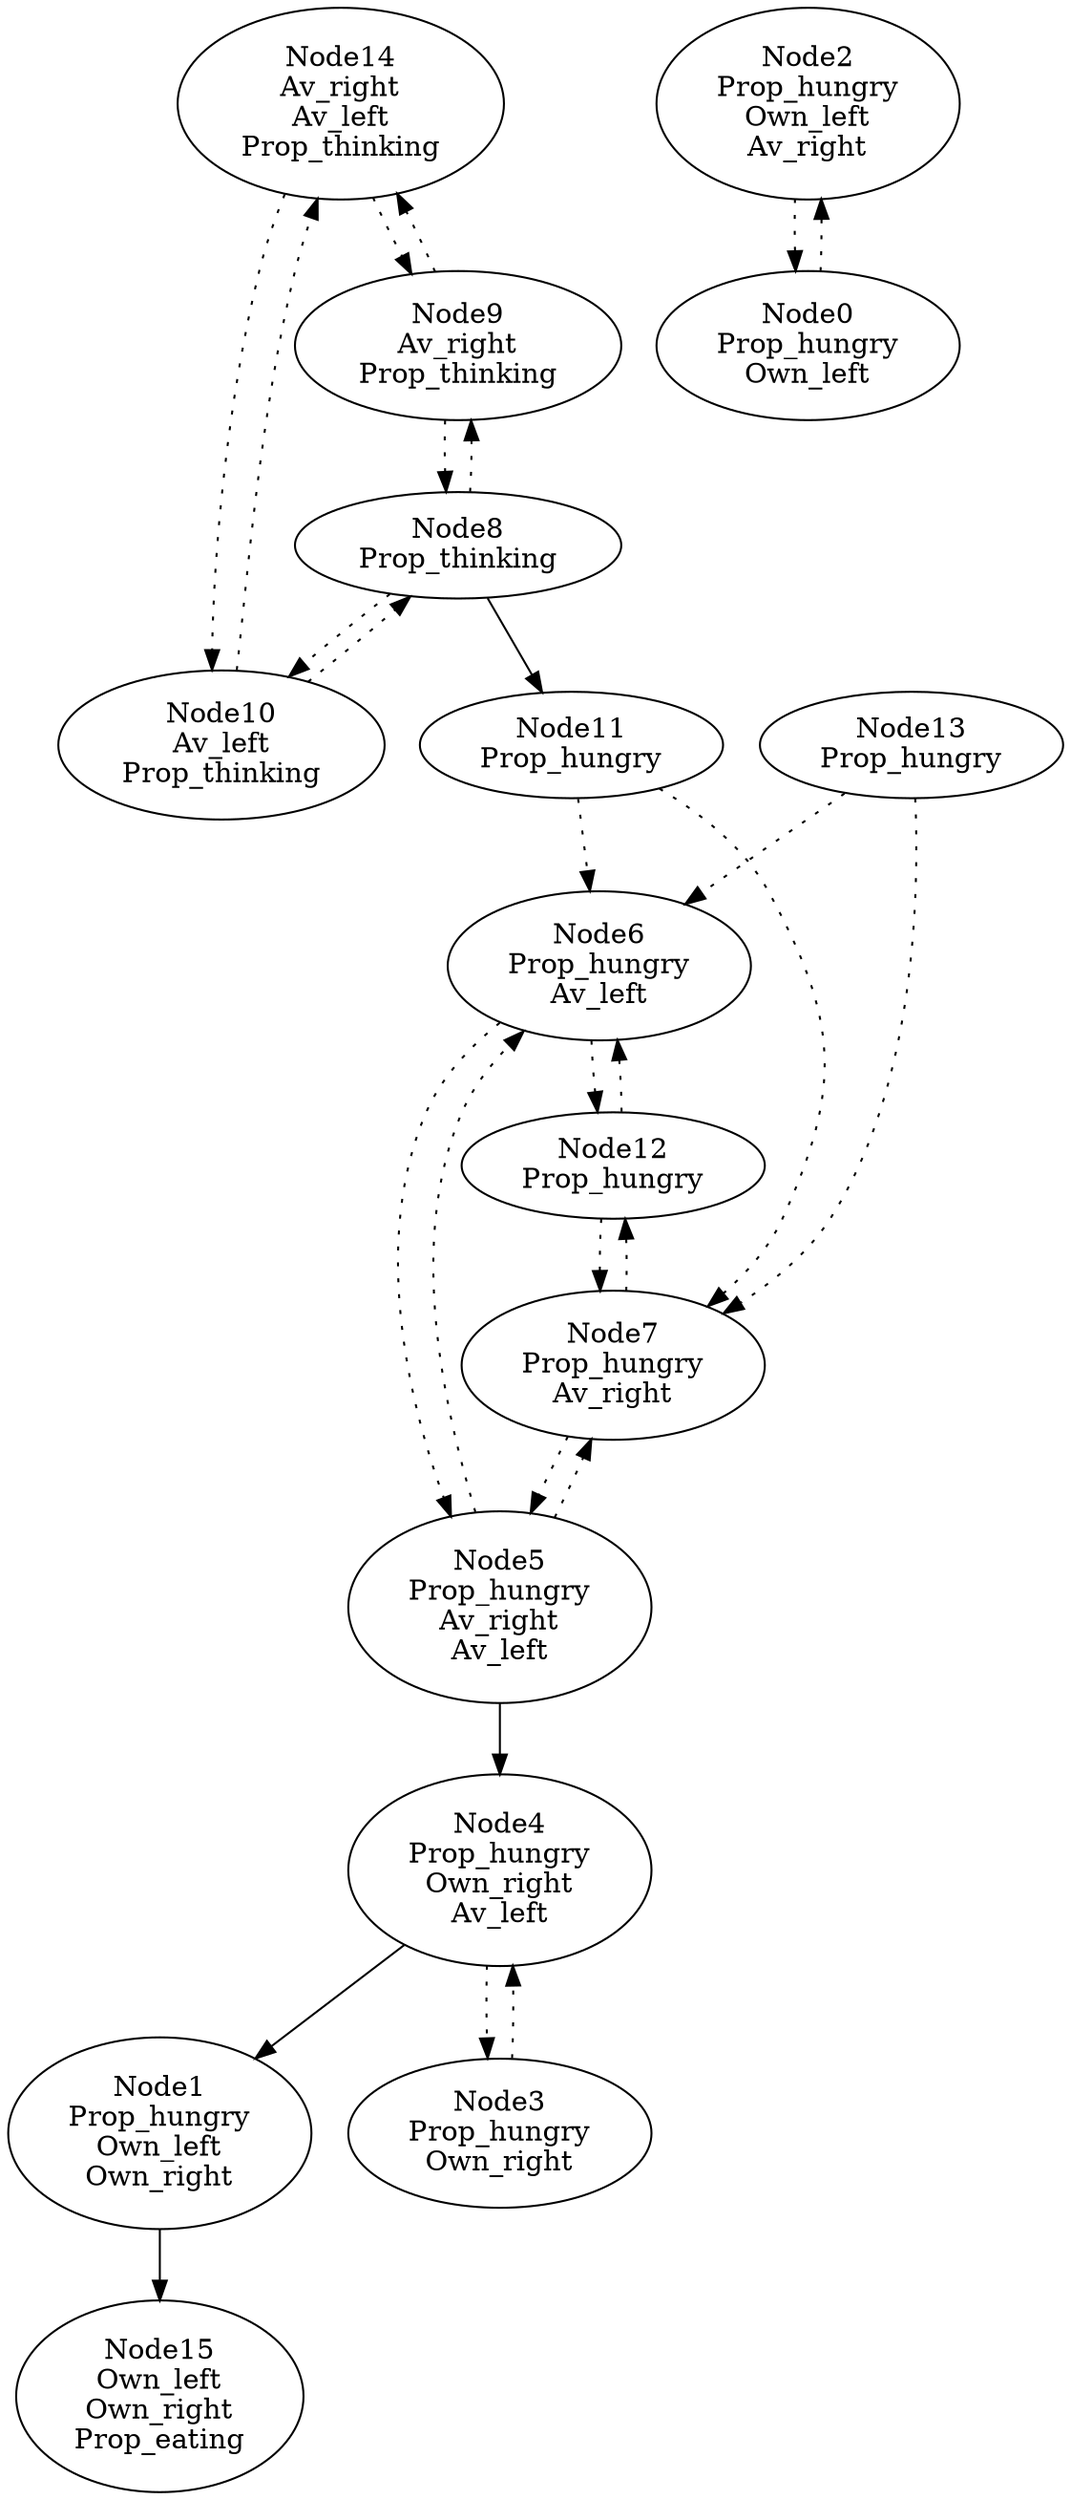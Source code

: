 digraph G{
Node14->Node9[style=dotted];
Node14->Node10[style=dotted];
Node14 [label = "Node14\nAv_right\nAv_left\nProp_thinking"];
Node13->Node6[style=dotted];
Node13->Node7[style=dotted];
Node13 [label = "Node13\nProp_hungry"];
Node15 [label = "Node15\nOwn_left\nOwn_right\nProp_eating"];
Node10->Node8[style=dotted];
Node10->Node14[style=dotted];
Node10 [label = "Node10\nAv_left\nProp_thinking"];
Node12->Node6[style=dotted];
Node12->Node7[style=dotted];
Node12 [label = "Node12\nProp_hungry"];
Node11->Node6[style=dotted];
Node11->Node7[style=dotted];
Node11 [label = "Node11\nProp_hungry"];
Node9->Node14[style=dotted];
Node9->Node8[style=dotted];
Node9 [label = "Node9\nAv_right\nProp_thinking"];
Node8->Node11;
Node8->Node10[style=dotted];
Node8->Node9[style=dotted];
Node8 [label = "Node8\nProp_thinking"];
Node7->Node5[style=dotted];
Node7->Node12[style=dotted];
Node7 [label = "Node7\nProp_hungry\nAv_right"];
Node6->Node12[style=dotted];
Node6->Node5[style=dotted];
Node6 [label = "Node6\nProp_hungry\nAv_left"];
Node5->Node4;
Node5->Node7[style=dotted];
Node5->Node6[style=dotted];
Node5 [label = "Node5\nProp_hungry\nAv_right\nAv_left"];
Node4->Node1;
Node4->Node3[style=dotted];
Node4 [label = "Node4\nProp_hungry\nOwn_right\nAv_left"];
Node3->Node4[style=dotted];
Node3 [label = "Node3\nProp_hungry\nOwn_right"];
Node2->Node0[style=dotted];
Node2 [label = "Node2\nProp_hungry\nOwn_left\nAv_right"];
Node1->Node15;
Node1 [label = "Node1\nProp_hungry\nOwn_left\nOwn_right"];
Node0->Node2[style=dotted];
Node0 [label = "Node0\nProp_hungry\nOwn_left"];
}
